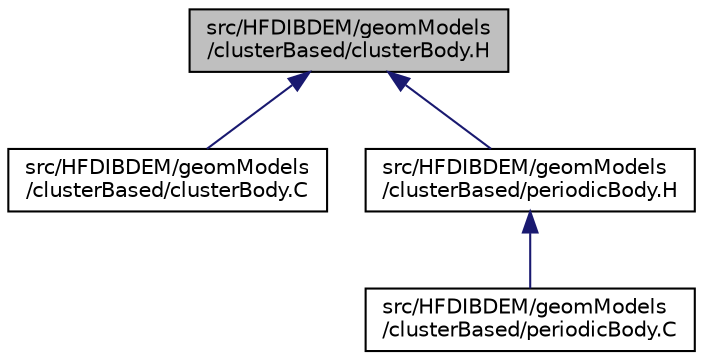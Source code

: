 digraph "src/HFDIBDEM/geomModels/clusterBased/clusterBody.H"
{
 // LATEX_PDF_SIZE
  edge [fontname="Helvetica",fontsize="10",labelfontname="Helvetica",labelfontsize="10"];
  node [fontname="Helvetica",fontsize="10",shape=record];
  Node1 [label="src/HFDIBDEM/geomModels\l/clusterBased/clusterBody.H",height=0.2,width=0.4,color="black", fillcolor="grey75", style="filled", fontcolor="black",tooltip=" "];
  Node1 -> Node2 [dir="back",color="midnightblue",fontsize="10",style="solid",fontname="Helvetica"];
  Node2 [label="src/HFDIBDEM/geomModels\l/clusterBased/clusterBody.C",height=0.2,width=0.4,color="black", fillcolor="white", style="filled",URL="$geomModels_2clusterBased_2clusterBody_8C.html",tooltip=" "];
  Node1 -> Node3 [dir="back",color="midnightblue",fontsize="10",style="solid",fontname="Helvetica"];
  Node3 [label="src/HFDIBDEM/geomModels\l/clusterBased/periodicBody.H",height=0.2,width=0.4,color="black", fillcolor="white", style="filled",URL="$geomModels_2clusterBased_2periodicBody_8H.html",tooltip=" "];
  Node3 -> Node4 [dir="back",color="midnightblue",fontsize="10",style="solid",fontname="Helvetica"];
  Node4 [label="src/HFDIBDEM/geomModels\l/clusterBased/periodicBody.C",height=0.2,width=0.4,color="black", fillcolor="white", style="filled",URL="$geomModels_2clusterBased_2periodicBody_8C.html",tooltip=" "];
}
